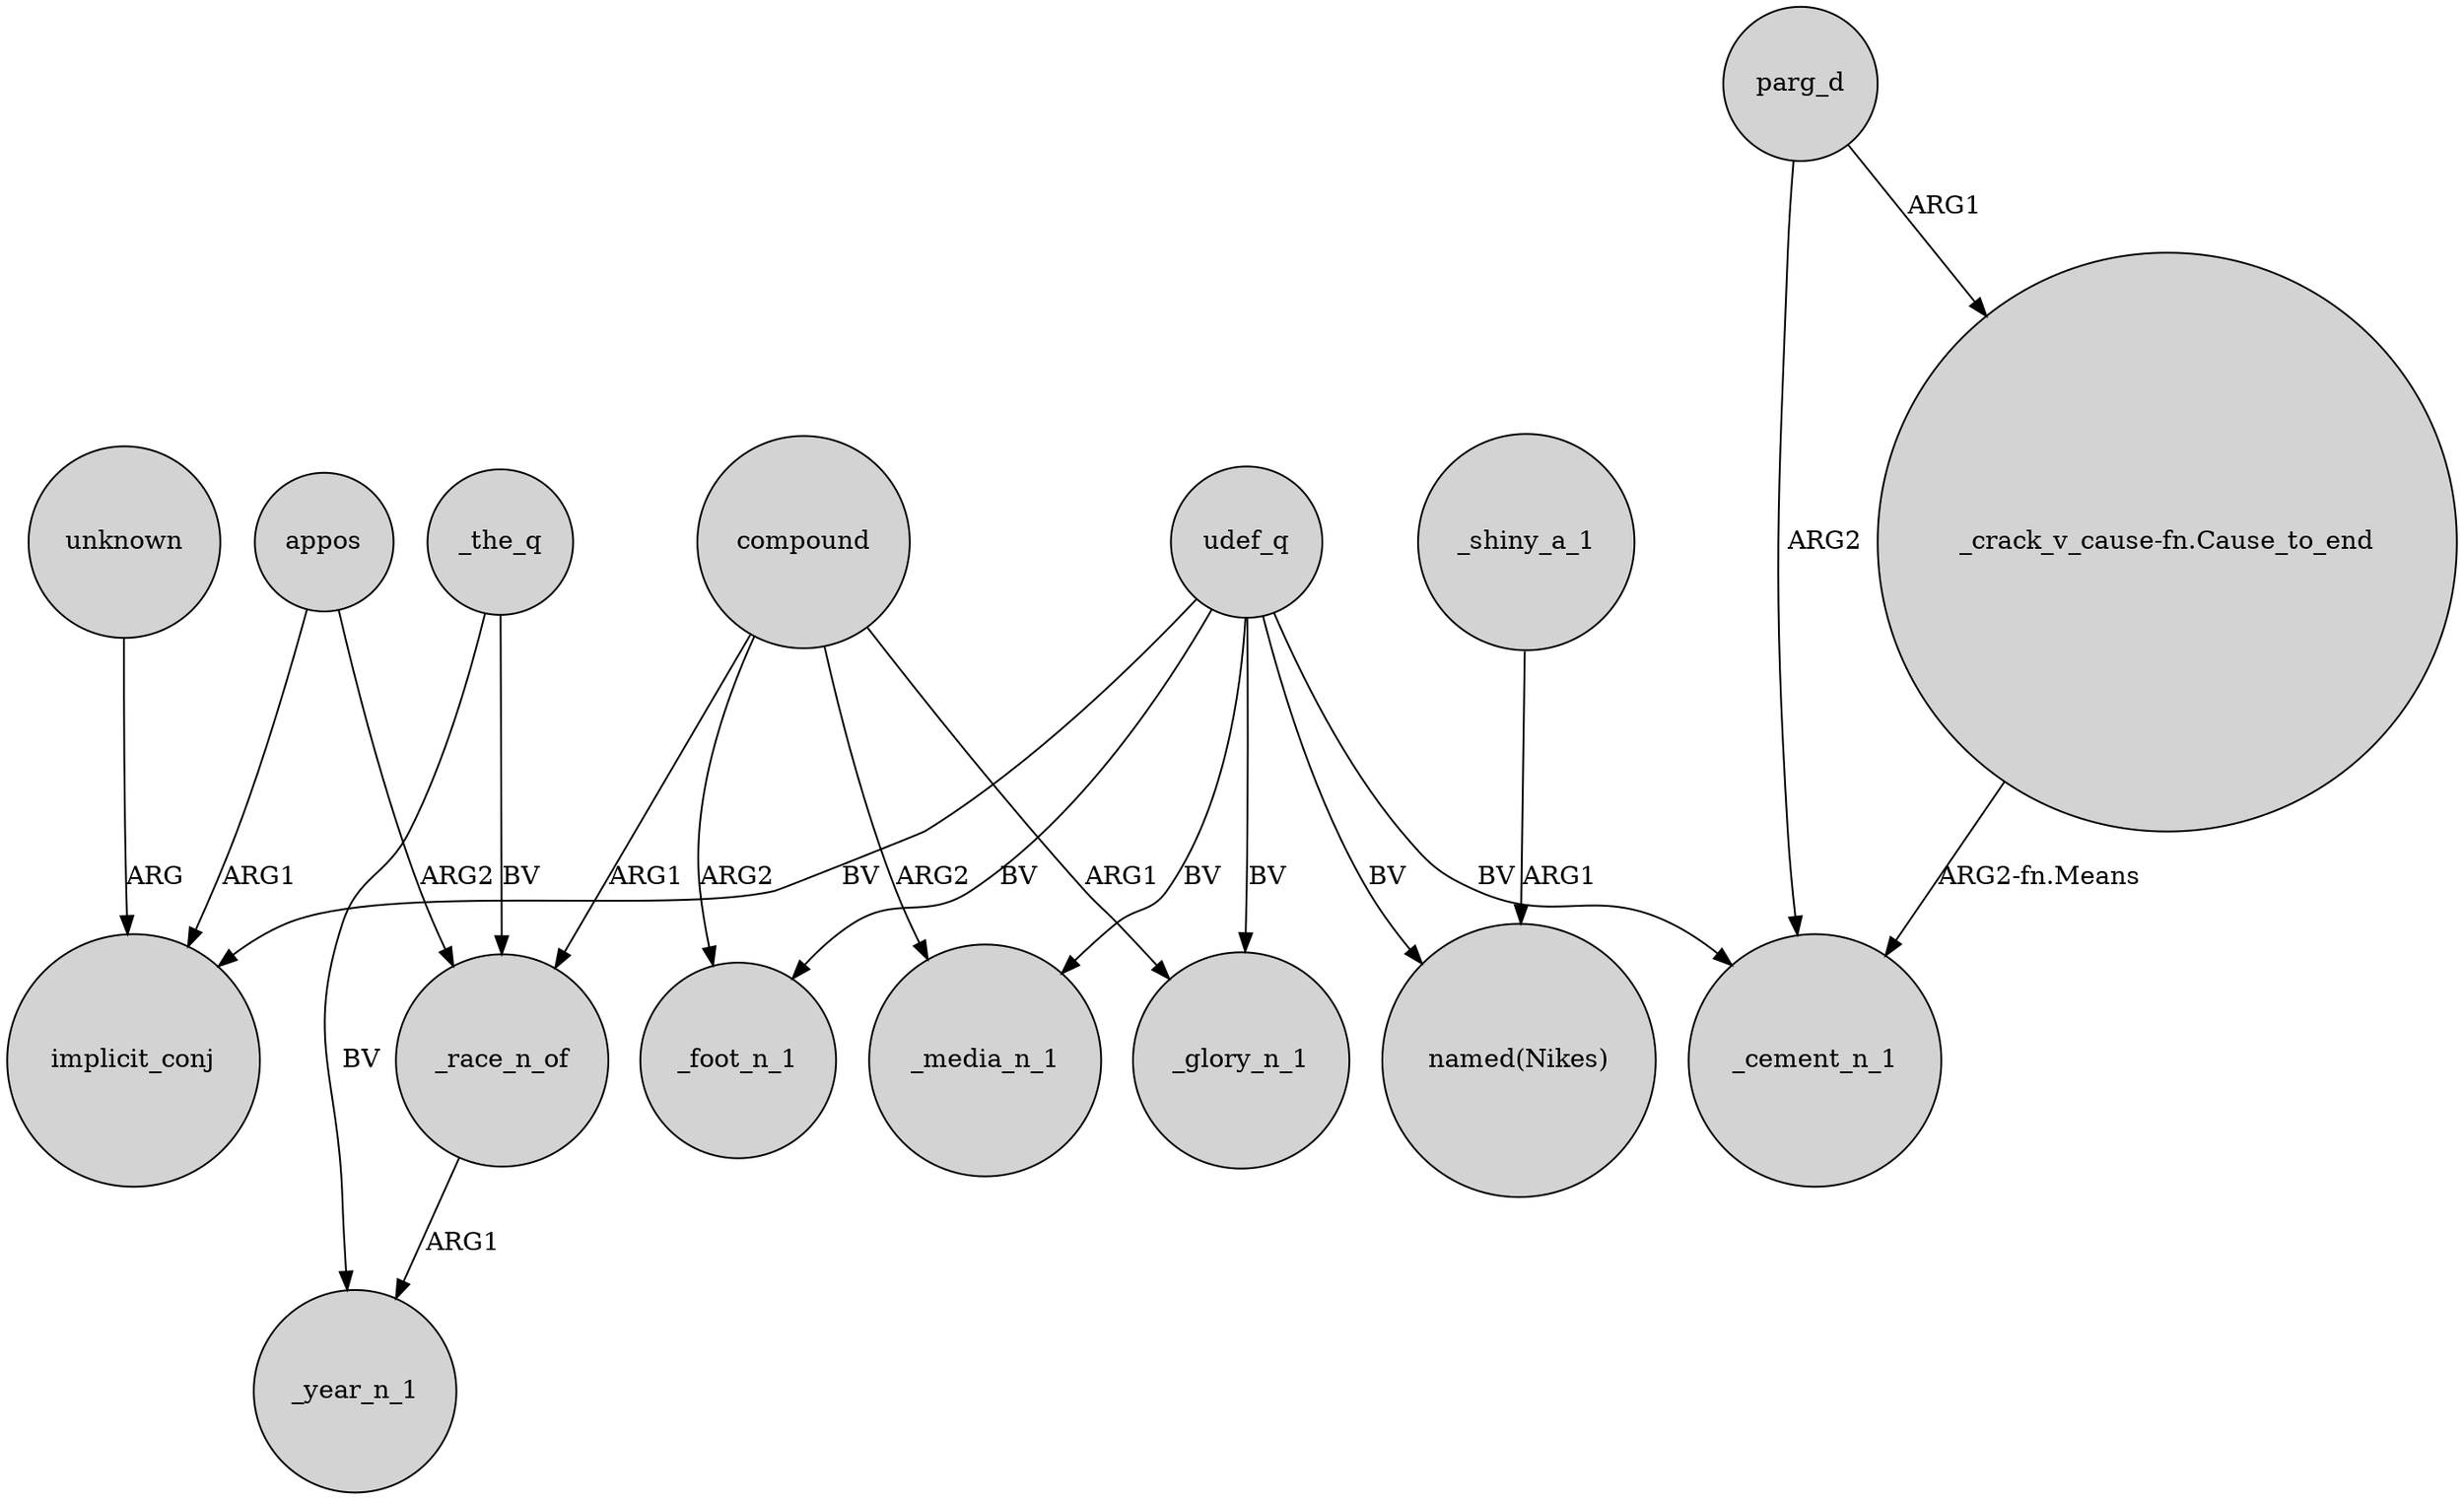 digraph {
	node [shape=circle style=filled]
	compound -> _glory_n_1 [label=ARG1]
	_race_n_of -> _year_n_1 [label=ARG1]
	compound -> _race_n_of [label=ARG1]
	parg_d -> "_crack_v_cause-fn.Cause_to_end" [label=ARG1]
	unknown -> implicit_conj [label=ARG]
	udef_q -> _glory_n_1 [label=BV]
	_shiny_a_1 -> "named(Nikes)" [label=ARG1]
	udef_q -> _media_n_1 [label=BV]
	appos -> _race_n_of [label=ARG2]
	compound -> _foot_n_1 [label=ARG2]
	appos -> implicit_conj [label=ARG1]
	_the_q -> _year_n_1 [label=BV]
	"_crack_v_cause-fn.Cause_to_end" -> _cement_n_1 [label="ARG2-fn.Means"]
	udef_q -> "named(Nikes)" [label=BV]
	_the_q -> _race_n_of [label=BV]
	udef_q -> _cement_n_1 [label=BV]
	udef_q -> _foot_n_1 [label=BV]
	compound -> _media_n_1 [label=ARG2]
	udef_q -> implicit_conj [label=BV]
	parg_d -> _cement_n_1 [label=ARG2]
}
